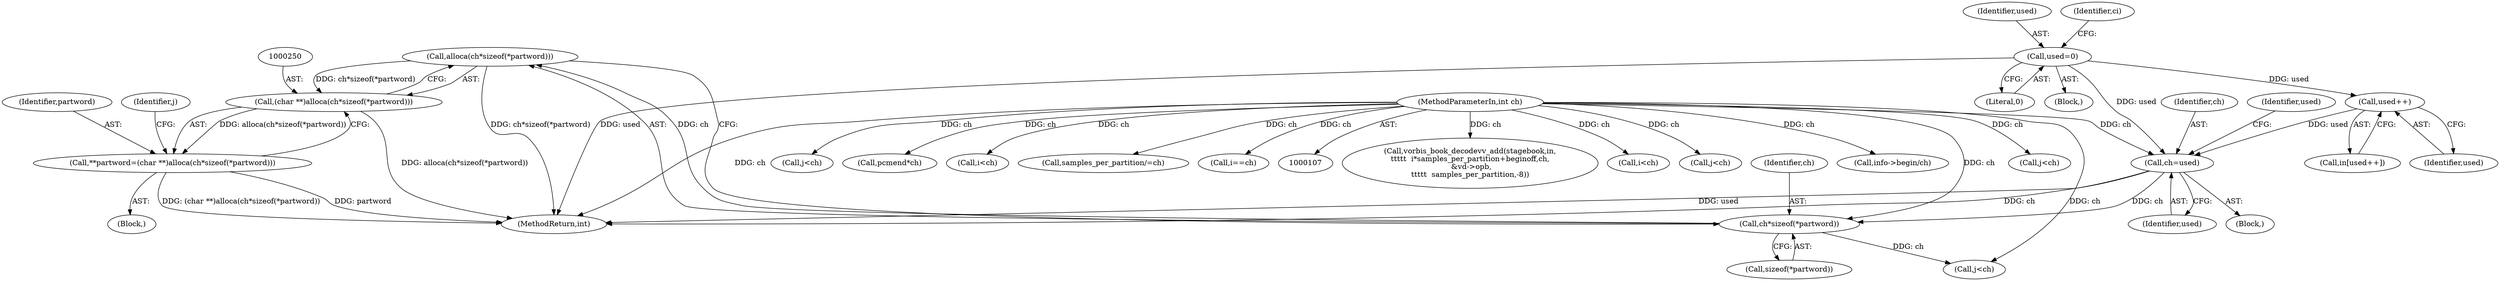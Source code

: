 digraph "0_Android_659030a2e80c38fb8da0a4eb68695349eec6778b@API" {
"1000251" [label="(Call,alloca(ch*sizeof(*partword)))"];
"1000252" [label="(Call,ch*sizeof(*partword))"];
"1000240" [label="(Call,ch=used)"];
"1000235" [label="(Call,used++)"];
"1000119" [label="(Call,used=0)"];
"1000112" [label="(MethodParameterIn,int ch)"];
"1000249" [label="(Call,(char **)alloca(ch*sizeof(*partword)))"];
"1000247" [label="(Call,**partword=(char **)alloca(ch*sizeof(*partword)))"];
"1000242" [label="(Identifier,used)"];
"1000842" [label="(Call,vorbis_book_decodevv_add(stagebook,in,\n\t\t\t\t\t  i*samples_per_partition+beginoff,ch,\n &vd->opb,\n\t\t\t\t\t  samples_per_partition,-8))"];
"1000247" [label="(Call,**partword=(char **)alloca(ch*sizeof(*partword)))"];
"1000252" [label="(Call,ch*sizeof(*partword))"];
"1000223" [label="(Call,i<ch)"];
"1000249" [label="(Call,(char **)alloca(ch*sizeof(*partword)))"];
"1000248" [label="(Identifier,partword)"];
"1000251" [label="(Call,alloca(ch*sizeof(*partword)))"];
"1000113" [label="(Block,)"];
"1000120" [label="(Identifier,used)"];
"1000474" [label="(Call,j<ch)"];
"1000119" [label="(Call,used=0)"];
"1000650" [label="(Call,info->begin/ch)"];
"1000354" [label="(Call,j<ch)"];
"1000391" [label="(Call,j<ch)"];
"1000124" [label="(Identifier,ci)"];
"1000245" [label="(Block,)"];
"1000240" [label="(Call,ch=used)"];
"1000112" [label="(MethodParameterIn,int ch)"];
"1000588" [label="(Call,pcmend*ch)"];
"1000659" [label="(Call,i<ch)"];
"1000235" [label="(Call,used++)"];
"1000202" [label="(Block,)"];
"1000864" [label="(MethodReturn,int)"];
"1000233" [label="(Call,in[used++])"];
"1000241" [label="(Identifier,ch)"];
"1000244" [label="(Identifier,used)"];
"1000253" [label="(Identifier,ch)"];
"1000261" [label="(Call,j<ch)"];
"1000259" [label="(Identifier,j)"];
"1000675" [label="(Call,samples_per_partition/=ch)"];
"1000670" [label="(Call,i==ch)"];
"1000236" [label="(Identifier,used)"];
"1000121" [label="(Literal,0)"];
"1000254" [label="(Call,sizeof(*partword))"];
"1000251" -> "1000249"  [label="AST: "];
"1000251" -> "1000252"  [label="CFG: "];
"1000252" -> "1000251"  [label="AST: "];
"1000249" -> "1000251"  [label="CFG: "];
"1000251" -> "1000864"  [label="DDG: ch*sizeof(*partword)"];
"1000251" -> "1000249"  [label="DDG: ch*sizeof(*partword)"];
"1000252" -> "1000251"  [label="DDG: ch"];
"1000252" -> "1000254"  [label="CFG: "];
"1000253" -> "1000252"  [label="AST: "];
"1000254" -> "1000252"  [label="AST: "];
"1000240" -> "1000252"  [label="DDG: ch"];
"1000112" -> "1000252"  [label="DDG: ch"];
"1000252" -> "1000261"  [label="DDG: ch"];
"1000240" -> "1000202"  [label="AST: "];
"1000240" -> "1000242"  [label="CFG: "];
"1000241" -> "1000240"  [label="AST: "];
"1000242" -> "1000240"  [label="AST: "];
"1000244" -> "1000240"  [label="CFG: "];
"1000240" -> "1000864"  [label="DDG: used"];
"1000240" -> "1000864"  [label="DDG: ch"];
"1000235" -> "1000240"  [label="DDG: used"];
"1000119" -> "1000240"  [label="DDG: used"];
"1000112" -> "1000240"  [label="DDG: ch"];
"1000235" -> "1000233"  [label="AST: "];
"1000235" -> "1000236"  [label="CFG: "];
"1000236" -> "1000235"  [label="AST: "];
"1000233" -> "1000235"  [label="CFG: "];
"1000119" -> "1000235"  [label="DDG: used"];
"1000119" -> "1000113"  [label="AST: "];
"1000119" -> "1000121"  [label="CFG: "];
"1000120" -> "1000119"  [label="AST: "];
"1000121" -> "1000119"  [label="AST: "];
"1000124" -> "1000119"  [label="CFG: "];
"1000119" -> "1000864"  [label="DDG: used"];
"1000112" -> "1000107"  [label="AST: "];
"1000112" -> "1000864"  [label="DDG: ch"];
"1000112" -> "1000223"  [label="DDG: ch"];
"1000112" -> "1000261"  [label="DDG: ch"];
"1000112" -> "1000354"  [label="DDG: ch"];
"1000112" -> "1000391"  [label="DDG: ch"];
"1000112" -> "1000474"  [label="DDG: ch"];
"1000112" -> "1000588"  [label="DDG: ch"];
"1000112" -> "1000650"  [label="DDG: ch"];
"1000112" -> "1000659"  [label="DDG: ch"];
"1000112" -> "1000670"  [label="DDG: ch"];
"1000112" -> "1000675"  [label="DDG: ch"];
"1000112" -> "1000842"  [label="DDG: ch"];
"1000249" -> "1000247"  [label="AST: "];
"1000250" -> "1000249"  [label="AST: "];
"1000247" -> "1000249"  [label="CFG: "];
"1000249" -> "1000864"  [label="DDG: alloca(ch*sizeof(*partword))"];
"1000249" -> "1000247"  [label="DDG: alloca(ch*sizeof(*partword))"];
"1000247" -> "1000245"  [label="AST: "];
"1000248" -> "1000247"  [label="AST: "];
"1000259" -> "1000247"  [label="CFG: "];
"1000247" -> "1000864"  [label="DDG: partword"];
"1000247" -> "1000864"  [label="DDG: (char **)alloca(ch*sizeof(*partword))"];
}

